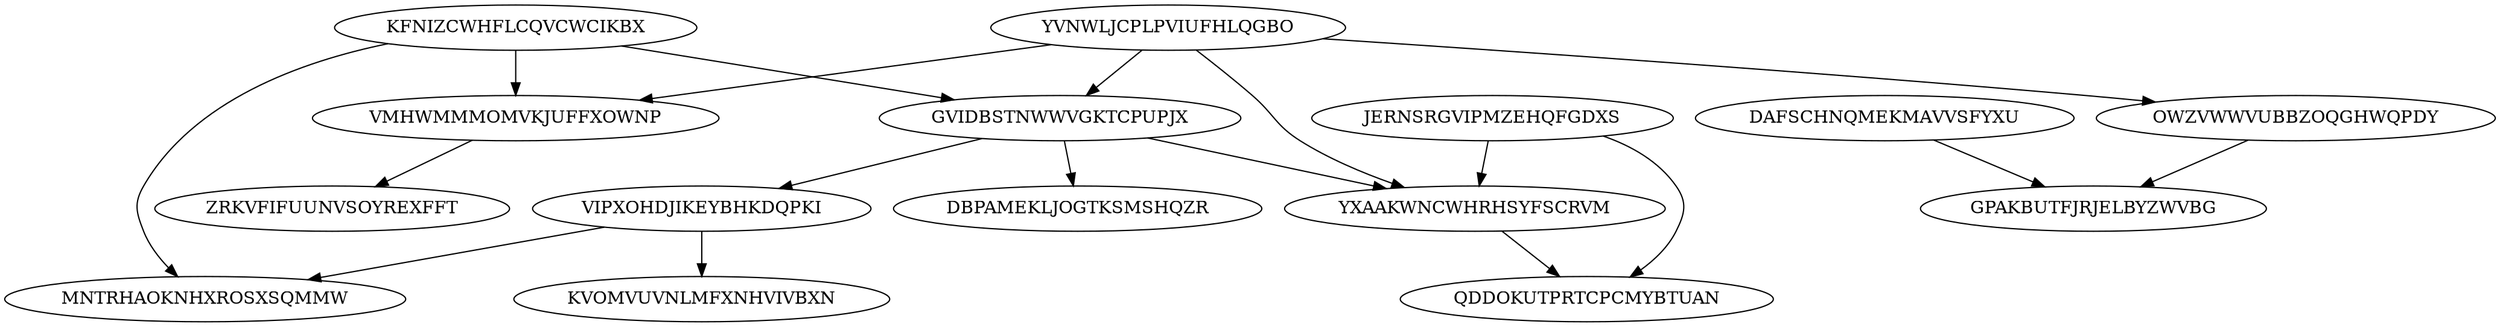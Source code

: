 digraph N15M18 {
	KFNIZCWHFLCQVCWCIKBX	[Weight=11];
	YVNWLJCPLPVIUFHLQGBO	[Weight=12];
	JERNSRGVIPMZEHQFGDXS	[Weight=20];
	OWZVWWVUBBZOQGHWQPDY	[Weight=17];
	GVIDBSTNWWVGKTCPUPJX	[Weight=10];
	DBPAMEKLJOGTKSMSHQZR	[Weight=18];
	VMHWMMMOMVKJUFFXOWNP	[Weight=18];
	ZRKVFIFUUNVSOYREXFFT	[Weight=11];
	YXAAKWNCWHRHSYFSCRVM	[Weight=18];
	VIPXOHDJIKEYBHKDQPKI	[Weight=10];
	QDDOKUTPRTCPCMYBTUAN	[Weight=16];
	DAFSCHNQMEKMAVVSFYXU	[Weight=15];
	GPAKBUTFJRJELBYZWVBG	[Weight=13];
	KVOMVUVNLMFXNHVIVBXN	[Weight=20];
	MNTRHAOKNHXROSXSQMMW	[Weight=19];
	VIPXOHDJIKEYBHKDQPKI -> MNTRHAOKNHXROSXSQMMW [Weight=12];
	YVNWLJCPLPVIUFHLQGBO -> GVIDBSTNWWVGKTCPUPJX [Weight=12];
	DAFSCHNQMEKMAVVSFYXU -> GPAKBUTFJRJELBYZWVBG [Weight=15];
	YVNWLJCPLPVIUFHLQGBO -> OWZVWWVUBBZOQGHWQPDY [Weight=10];
	GVIDBSTNWWVGKTCPUPJX -> VIPXOHDJIKEYBHKDQPKI [Weight=20];
	KFNIZCWHFLCQVCWCIKBX -> MNTRHAOKNHXROSXSQMMW [Weight=13];
	OWZVWWVUBBZOQGHWQPDY -> GPAKBUTFJRJELBYZWVBG [Weight=12];
	JERNSRGVIPMZEHQFGDXS -> QDDOKUTPRTCPCMYBTUAN [Weight=19];
	GVIDBSTNWWVGKTCPUPJX -> DBPAMEKLJOGTKSMSHQZR [Weight=15];
	VMHWMMMOMVKJUFFXOWNP -> ZRKVFIFUUNVSOYREXFFT [Weight=11];
	KFNIZCWHFLCQVCWCIKBX -> GVIDBSTNWWVGKTCPUPJX [Weight=17];
	YVNWLJCPLPVIUFHLQGBO -> YXAAKWNCWHRHSYFSCRVM [Weight=14];
	KFNIZCWHFLCQVCWCIKBX -> VMHWMMMOMVKJUFFXOWNP [Weight=11];
	JERNSRGVIPMZEHQFGDXS -> YXAAKWNCWHRHSYFSCRVM [Weight=10];
	YXAAKWNCWHRHSYFSCRVM -> QDDOKUTPRTCPCMYBTUAN [Weight=12];
	YVNWLJCPLPVIUFHLQGBO -> VMHWMMMOMVKJUFFXOWNP [Weight=20];
	GVIDBSTNWWVGKTCPUPJX -> YXAAKWNCWHRHSYFSCRVM [Weight=11];
	VIPXOHDJIKEYBHKDQPKI -> KVOMVUVNLMFXNHVIVBXN [Weight=10];
}
